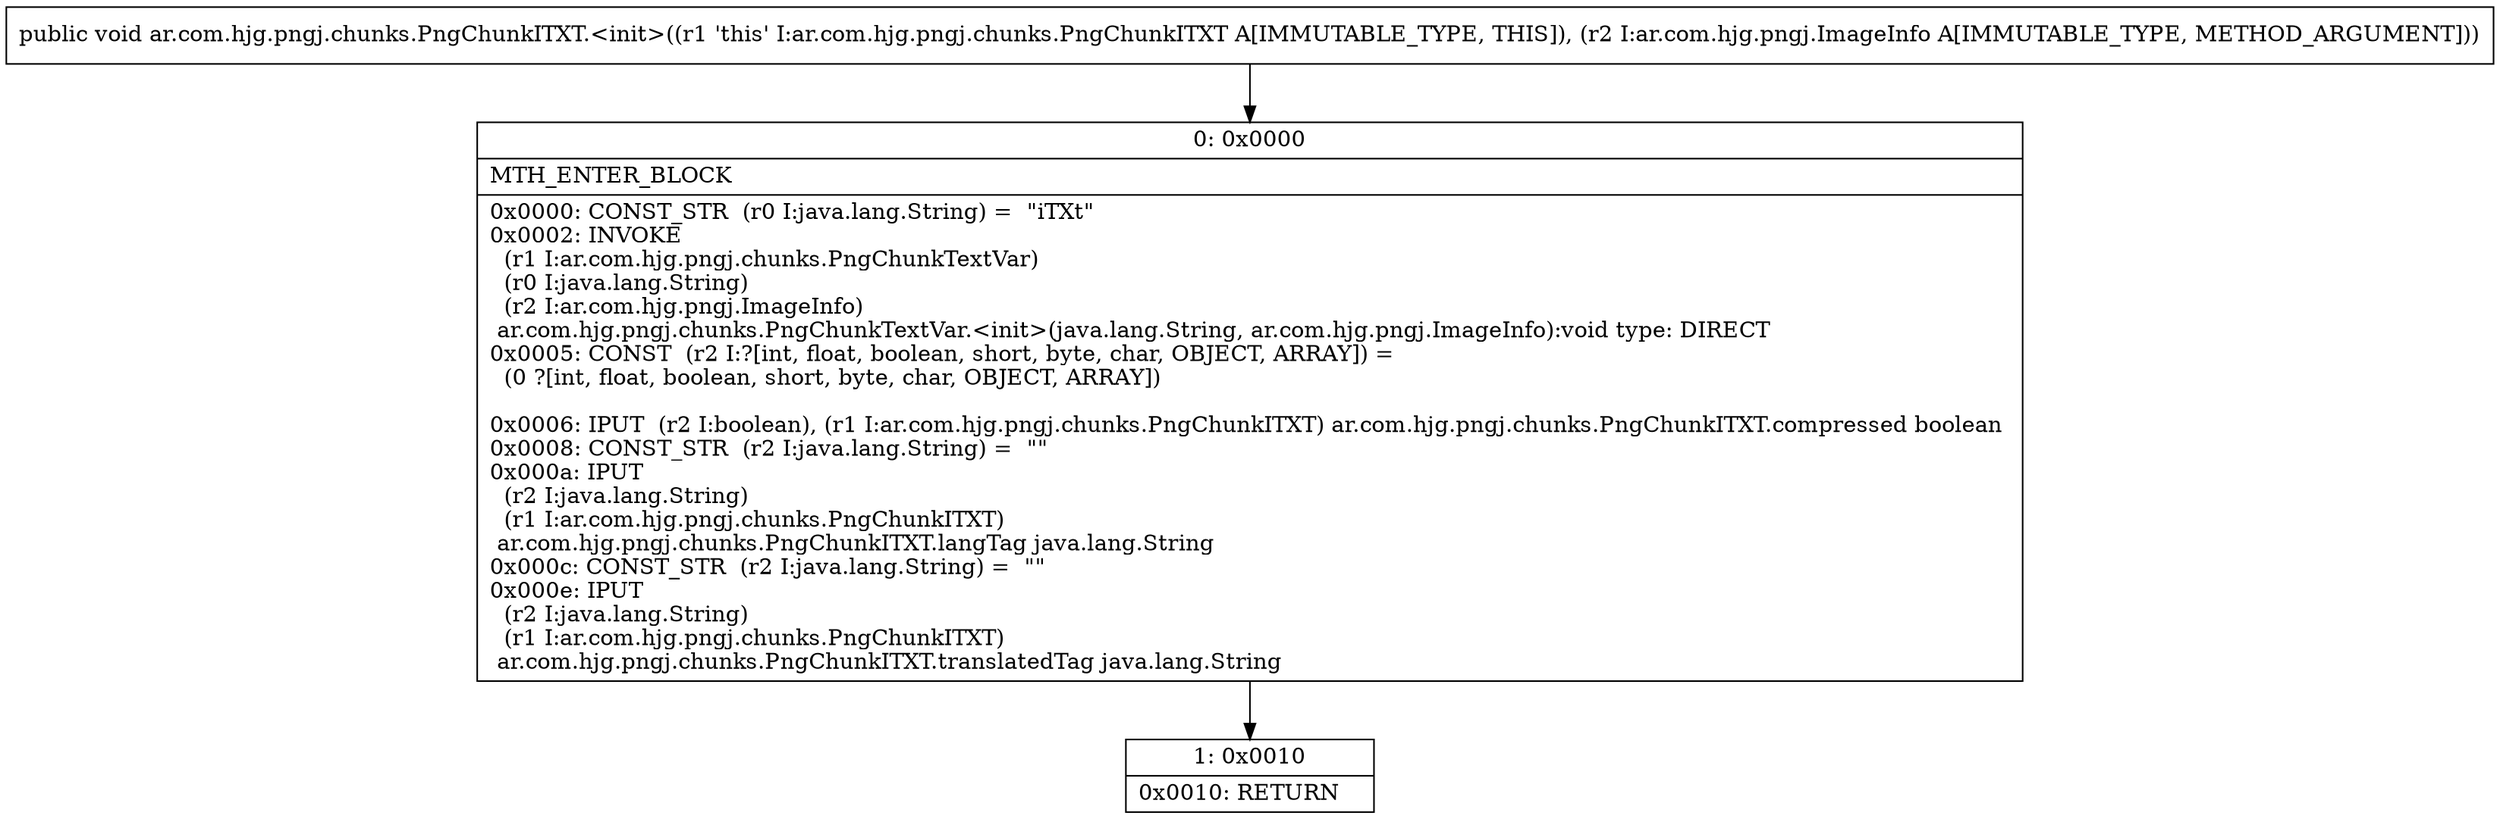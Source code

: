 digraph "CFG forar.com.hjg.pngj.chunks.PngChunkITXT.\<init\>(Lar\/com\/hjg\/pngj\/ImageInfo;)V" {
Node_0 [shape=record,label="{0\:\ 0x0000|MTH_ENTER_BLOCK\l|0x0000: CONST_STR  (r0 I:java.lang.String) =  \"iTXt\" \l0x0002: INVOKE  \l  (r1 I:ar.com.hjg.pngj.chunks.PngChunkTextVar)\l  (r0 I:java.lang.String)\l  (r2 I:ar.com.hjg.pngj.ImageInfo)\l ar.com.hjg.pngj.chunks.PngChunkTextVar.\<init\>(java.lang.String, ar.com.hjg.pngj.ImageInfo):void type: DIRECT \l0x0005: CONST  (r2 I:?[int, float, boolean, short, byte, char, OBJECT, ARRAY]) = \l  (0 ?[int, float, boolean, short, byte, char, OBJECT, ARRAY])\l \l0x0006: IPUT  (r2 I:boolean), (r1 I:ar.com.hjg.pngj.chunks.PngChunkITXT) ar.com.hjg.pngj.chunks.PngChunkITXT.compressed boolean \l0x0008: CONST_STR  (r2 I:java.lang.String) =  \"\" \l0x000a: IPUT  \l  (r2 I:java.lang.String)\l  (r1 I:ar.com.hjg.pngj.chunks.PngChunkITXT)\l ar.com.hjg.pngj.chunks.PngChunkITXT.langTag java.lang.String \l0x000c: CONST_STR  (r2 I:java.lang.String) =  \"\" \l0x000e: IPUT  \l  (r2 I:java.lang.String)\l  (r1 I:ar.com.hjg.pngj.chunks.PngChunkITXT)\l ar.com.hjg.pngj.chunks.PngChunkITXT.translatedTag java.lang.String \l}"];
Node_1 [shape=record,label="{1\:\ 0x0010|0x0010: RETURN   \l}"];
MethodNode[shape=record,label="{public void ar.com.hjg.pngj.chunks.PngChunkITXT.\<init\>((r1 'this' I:ar.com.hjg.pngj.chunks.PngChunkITXT A[IMMUTABLE_TYPE, THIS]), (r2 I:ar.com.hjg.pngj.ImageInfo A[IMMUTABLE_TYPE, METHOD_ARGUMENT])) }"];
MethodNode -> Node_0;
Node_0 -> Node_1;
}

